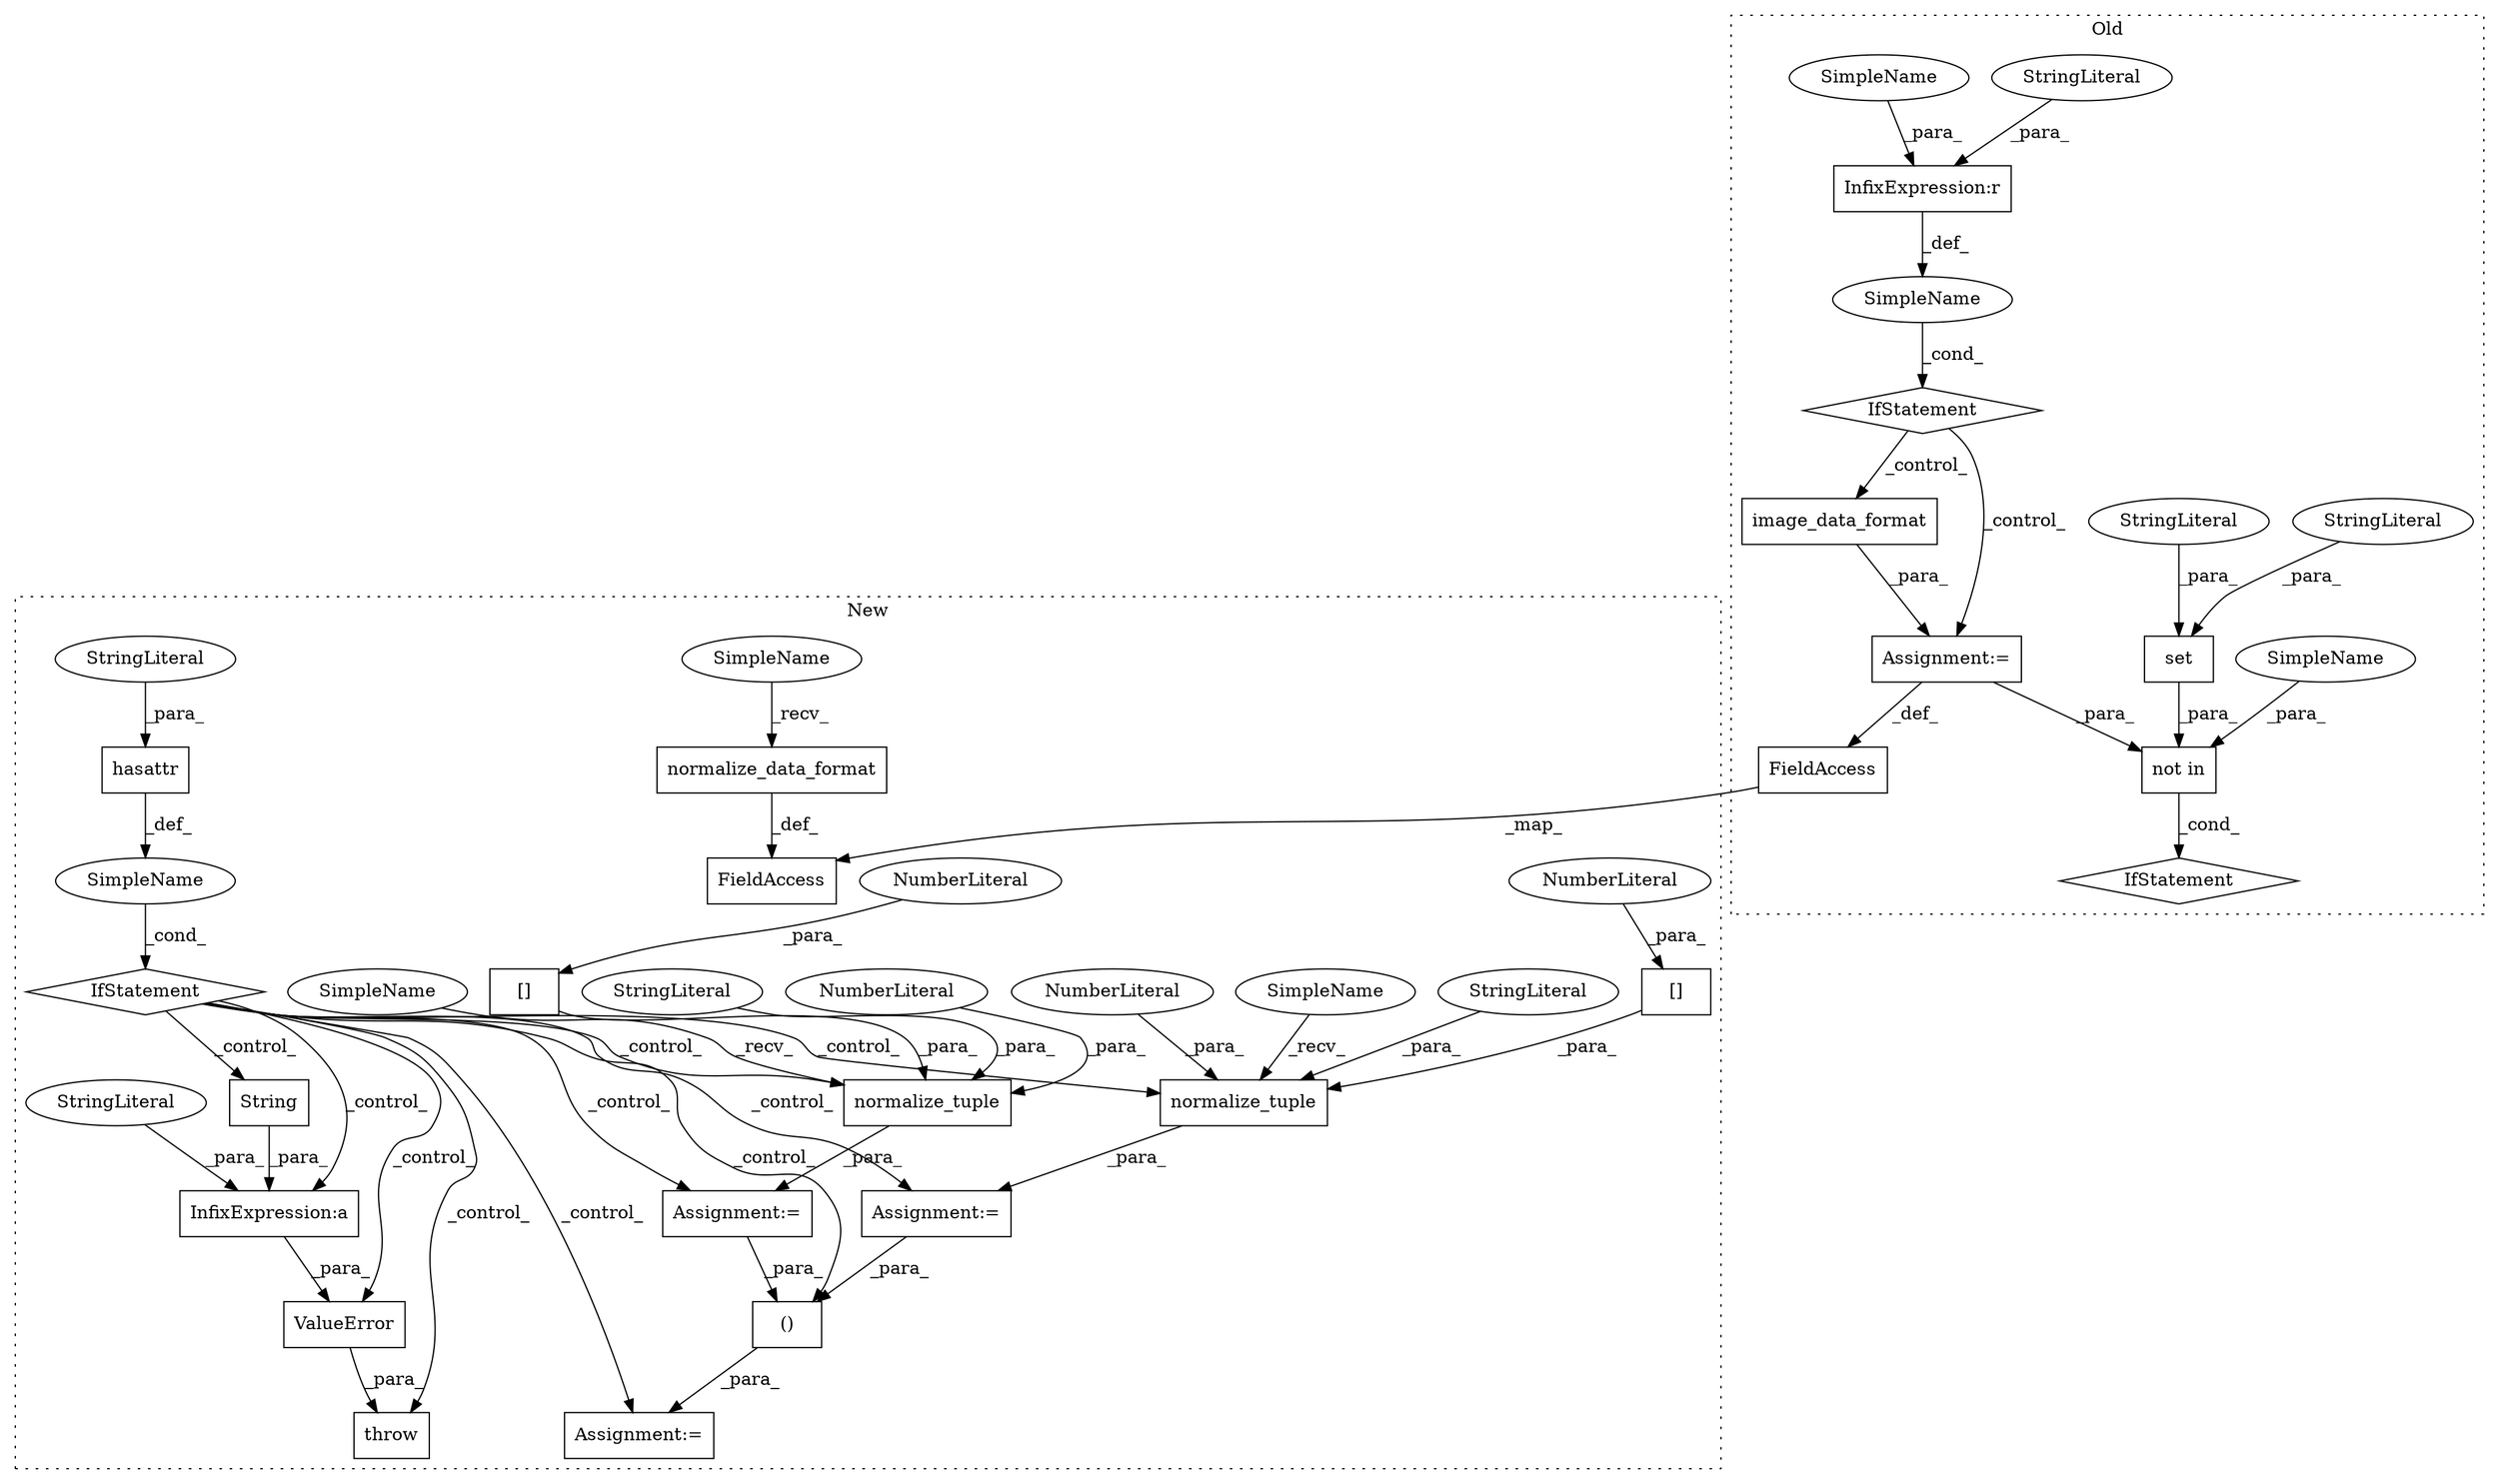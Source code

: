 digraph G {
subgraph cluster0 {
1 [label="not in" a="108" s="38484" l="56" shape="box"];
3 [label="IfStatement" a="25" s="38476,38540" l="8,2" shape="diamond"];
10 [label="InfixExpression:r" a="27" s="38369" l="4" shape="box"];
11 [label="IfStatement" a="25" s="38354,38382" l="4,2" shape="diamond"];
12 [label="SimpleName" a="42" s="" l="" shape="ellipse"];
13 [label="image_data_format" a="32" s="38412" l="19" shape="box"];
14 [label="set" a="32" s="38503,38539" l="4,1" shape="box"];
23 [label="StringLiteral" a="45" s="38523" l="16" shape="ellipse"];
25 [label="StringLiteral" a="45" s="38507" l="15" shape="ellipse"];
26 [label="StringLiteral" a="45" s="38373" l="9" shape="ellipse"];
33 [label="Assignment:=" a="7" s="38403" l="1" shape="box"];
36 [label="FieldAccess" a="22" s="38645" l="16" shape="box"];
41 [label="SimpleName" a="42" s="38358" l="11" shape="ellipse"];
42 [label="SimpleName" a="42" s="38484" l="11" shape="ellipse"];
label = "Old";
style="dotted";
}
subgraph cluster1 {
2 [label="String" a="32" s="26031,26045" l="7,1" shape="box"];
4 [label="IfStatement" a="25" s="25283,25313" l="4,2" shape="diamond"];
5 [label="SimpleName" a="42" s="" l="" shape="ellipse"];
6 [label="InfixExpression:a" a="27" s="26028" l="3" shape="box"];
7 [label="StringLiteral" a="45" s="25770" l="258" shape="ellipse"];
8 [label="throw" a="53" s="25753" l="6" shape="box"];
9 [label="()" a="106" s="25668" l="62" shape="box"];
15 [label="normalize_tuple" a="32" s="25420,25471" l="16,1" shape="box"];
16 [label="[]" a="2" s="25436,25445" l="8,1" shape="box"];
17 [label="NumberLiteral" a="34" s="25447" l="1" shape="ellipse"];
18 [label="NumberLiteral" a="34" s="25444" l="1" shape="ellipse"];
19 [label="normalize_tuple" a="32" s="25588,25639" l="16,1" shape="box"];
20 [label="NumberLiteral" a="34" s="25615" l="1" shape="ellipse"];
21 [label="[]" a="2" s="25604,25613" l="8,1" shape="box"];
22 [label="NumberLiteral" a="34" s="25612" l="1" shape="ellipse"];
24 [label="StringLiteral" a="45" s="25617" l="22" shape="ellipse"];
27 [label="StringLiteral" a="45" s="25449" l="22" shape="ellipse"];
28 [label="ValueError" a="32" s="25759,26046" l="11,1" shape="box"];
29 [label="hasattr" a="32" s="25287,25312" l="8,1" shape="box"];
30 [label="StringLiteral" a="45" s="25303" l="9" shape="ellipse"];
31 [label="Assignment:=" a="7" s="25576" l="1" shape="box"];
32 [label="Assignment:=" a="7" s="25408" l="1" shape="box"];
34 [label="Assignment:=" a="7" s="25660" l="8" shape="box"];
35 [label="normalize_data_format" a="32" s="25042,25075" l="22,1" shape="box"];
37 [label="FieldAccess" a="22" s="25014" l="16" shape="box"];
38 [label="SimpleName" a="42" s="25409" l="10" shape="ellipse"];
39 [label="SimpleName" a="42" s="25577" l="10" shape="ellipse"];
40 [label="SimpleName" a="42" s="25031" l="10" shape="ellipse"];
label = "New";
style="dotted";
}
1 -> 3 [label="_cond_"];
2 -> 6 [label="_para_"];
4 -> 32 [label="_control_"];
4 -> 9 [label="_control_"];
4 -> 15 [label="_control_"];
4 -> 6 [label="_control_"];
4 -> 28 [label="_control_"];
4 -> 31 [label="_control_"];
4 -> 8 [label="_control_"];
4 -> 19 [label="_control_"];
4 -> 2 [label="_control_"];
4 -> 34 [label="_control_"];
5 -> 4 [label="_cond_"];
6 -> 28 [label="_para_"];
7 -> 6 [label="_para_"];
9 -> 34 [label="_para_"];
10 -> 12 [label="_def_"];
11 -> 13 [label="_control_"];
11 -> 33 [label="_control_"];
12 -> 11 [label="_cond_"];
13 -> 33 [label="_para_"];
14 -> 1 [label="_para_"];
15 -> 32 [label="_para_"];
16 -> 15 [label="_para_"];
17 -> 15 [label="_para_"];
18 -> 16 [label="_para_"];
19 -> 31 [label="_para_"];
20 -> 19 [label="_para_"];
21 -> 19 [label="_para_"];
22 -> 21 [label="_para_"];
23 -> 14 [label="_para_"];
24 -> 19 [label="_para_"];
25 -> 14 [label="_para_"];
26 -> 10 [label="_para_"];
27 -> 15 [label="_para_"];
28 -> 8 [label="_para_"];
29 -> 5 [label="_def_"];
30 -> 29 [label="_para_"];
31 -> 9 [label="_para_"];
32 -> 9 [label="_para_"];
33 -> 1 [label="_para_"];
33 -> 36 [label="_def_"];
35 -> 37 [label="_def_"];
36 -> 37 [label="_map_"];
38 -> 15 [label="_recv_"];
39 -> 19 [label="_recv_"];
40 -> 35 [label="_recv_"];
41 -> 10 [label="_para_"];
42 -> 1 [label="_para_"];
}